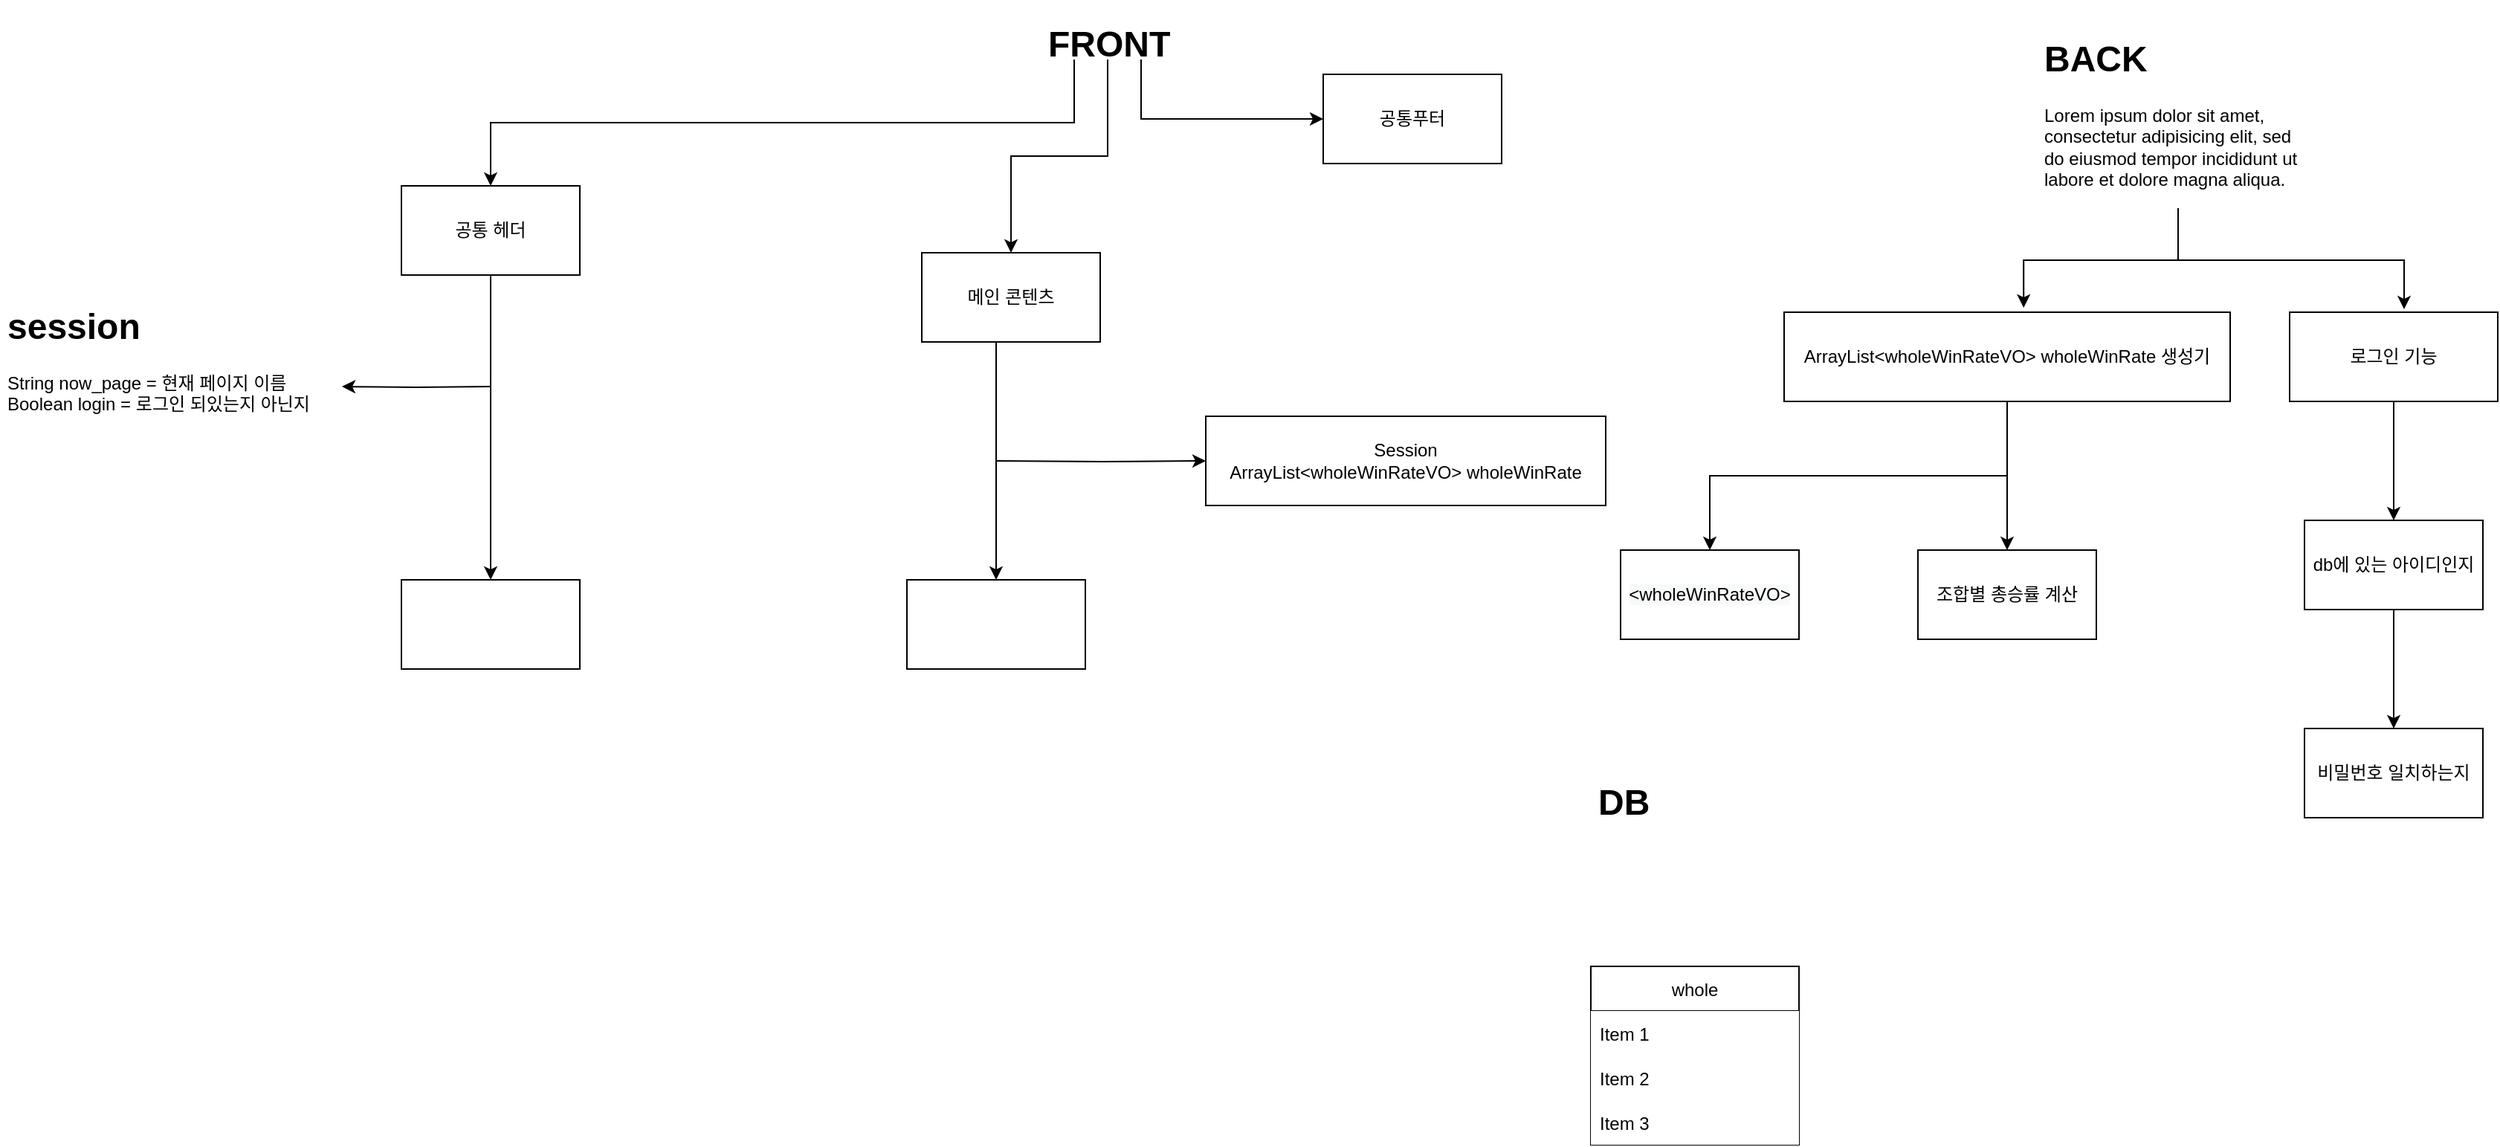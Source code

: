 <mxfile version="15.8.8" type="github" pages="4">
  <diagram id="C5RBs43oDa-KdzZeNtuy" name="메인페이지">
    <mxGraphModel dx="1422" dy="794" grid="1" gridSize="10" guides="1" tooltips="1" connect="1" arrows="1" fold="1" page="1" pageScale="1" pageWidth="827" pageHeight="1169" math="0" shadow="0">
      <root>
        <mxCell id="WIyWlLk6GJQsqaUBKTNV-0" />
        <mxCell id="WIyWlLk6GJQsqaUBKTNV-1" parent="WIyWlLk6GJQsqaUBKTNV-0" />
        <mxCell id="Go8Dk2ga-ugQ9zEmZqDj-33" style="edgeStyle=orthogonalEdgeStyle;rounded=0;orthogonalLoop=1;jettySize=auto;html=1;entryX=0.537;entryY=-0.05;entryDx=0;entryDy=0;entryPerimeter=0;" edge="1" parent="WIyWlLk6GJQsqaUBKTNV-1" source="juDBDlR05PbPrtpR-2eS-1" target="Go8Dk2ga-ugQ9zEmZqDj-25">
          <mxGeometry relative="1" as="geometry" />
        </mxCell>
        <mxCell id="Go8Dk2ga-ugQ9zEmZqDj-34" style="edgeStyle=orthogonalEdgeStyle;rounded=0;orthogonalLoop=1;jettySize=auto;html=1;entryX=0.55;entryY=-0.033;entryDx=0;entryDy=0;entryPerimeter=0;" edge="1" parent="WIyWlLk6GJQsqaUBKTNV-1" source="juDBDlR05PbPrtpR-2eS-1" target="Go8Dk2ga-ugQ9zEmZqDj-26">
          <mxGeometry relative="1" as="geometry" />
        </mxCell>
        <mxCell id="juDBDlR05PbPrtpR-2eS-1" value="&lt;h1&gt;BACK&lt;/h1&gt;&lt;p&gt;Lorem ipsum dolor sit amet, consectetur adipisicing elit, sed do eiusmod tempor incididunt ut labore et dolore magna aliqua.&lt;/p&gt;" style="text;html=1;strokeColor=none;fillColor=none;spacing=5;spacingTop=-20;whiteSpace=wrap;overflow=hidden;rounded=0;" vertex="1" parent="WIyWlLk6GJQsqaUBKTNV-1">
          <mxGeometry x="1680" y="150" width="190" height="120" as="geometry" />
        </mxCell>
        <mxCell id="Go8Dk2ga-ugQ9zEmZqDj-7" value="" style="group" vertex="1" connectable="0" parent="WIyWlLk6GJQsqaUBKTNV-1">
          <mxGeometry x="1380" y="650" width="190" height="250" as="geometry" />
        </mxCell>
        <mxCell id="Iai3zhB1diZm_DVqYomz-0" value="&lt;h1&gt;DB&lt;/h1&gt;&lt;p&gt;&lt;br&gt;&lt;/p&gt;" style="text;html=1;strokeColor=none;fillColor=none;spacing=5;spacingTop=-20;whiteSpace=wrap;overflow=hidden;rounded=0;" vertex="1" parent="Go8Dk2ga-ugQ9zEmZqDj-7">
          <mxGeometry width="190" height="120" as="geometry" />
        </mxCell>
        <mxCell id="Go8Dk2ga-ugQ9zEmZqDj-2" value="whole" style="swimlane;fontStyle=0;childLayout=stackLayout;horizontal=1;startSize=30;horizontalStack=0;resizeParent=1;resizeParentMax=0;resizeLast=0;collapsible=1;marginBottom=0;" vertex="1" parent="Go8Dk2ga-ugQ9zEmZqDj-7">
          <mxGeometry y="130" width="140" height="120" as="geometry" />
        </mxCell>
        <mxCell id="Go8Dk2ga-ugQ9zEmZqDj-3" value="Item 1" style="text;strokeColor=none;fillColor=default;align=left;verticalAlign=middle;spacingLeft=4;spacingRight=4;overflow=hidden;points=[[0,0.5],[1,0.5]];portConstraint=eastwest;rotatable=0;" vertex="1" parent="Go8Dk2ga-ugQ9zEmZqDj-2">
          <mxGeometry y="30" width="140" height="30" as="geometry" />
        </mxCell>
        <mxCell id="Go8Dk2ga-ugQ9zEmZqDj-4" value="Item 2" style="text;strokeColor=none;fillColor=default;align=left;verticalAlign=middle;spacingLeft=4;spacingRight=4;overflow=hidden;points=[[0,0.5],[1,0.5]];portConstraint=eastwest;rotatable=0;" vertex="1" parent="Go8Dk2ga-ugQ9zEmZqDj-2">
          <mxGeometry y="60" width="140" height="30" as="geometry" />
        </mxCell>
        <mxCell id="Go8Dk2ga-ugQ9zEmZqDj-5" value="Item 3" style="text;strokeColor=none;fillColor=default;align=left;verticalAlign=middle;spacingLeft=4;spacingRight=4;overflow=hidden;points=[[0,0.5],[1,0.5]];portConstraint=eastwest;rotatable=0;" vertex="1" parent="Go8Dk2ga-ugQ9zEmZqDj-2">
          <mxGeometry y="90" width="140" height="30" as="geometry" />
        </mxCell>
        <mxCell id="Go8Dk2ga-ugQ9zEmZqDj-11" value="" style="edgeStyle=orthogonalEdgeStyle;rounded=0;orthogonalLoop=1;jettySize=auto;html=1;exitX=0.25;exitY=1;exitDx=0;exitDy=0;" edge="1" parent="WIyWlLk6GJQsqaUBKTNV-1" source="juDBDlR05PbPrtpR-2eS-0" target="Go8Dk2ga-ugQ9zEmZqDj-10">
          <mxGeometry relative="1" as="geometry" />
        </mxCell>
        <mxCell id="Go8Dk2ga-ugQ9zEmZqDj-13" value="" style="edgeStyle=orthogonalEdgeStyle;rounded=0;orthogonalLoop=1;jettySize=auto;html=1;" edge="1" parent="WIyWlLk6GJQsqaUBKTNV-1" source="juDBDlR05PbPrtpR-2eS-0" target="Go8Dk2ga-ugQ9zEmZqDj-12">
          <mxGeometry relative="1" as="geometry" />
        </mxCell>
        <mxCell id="Go8Dk2ga-ugQ9zEmZqDj-15" value="" style="edgeStyle=orthogonalEdgeStyle;rounded=0;orthogonalLoop=1;jettySize=auto;html=1;exitX=0.75;exitY=1;exitDx=0;exitDy=0;entryX=0;entryY=0.5;entryDx=0;entryDy=0;" edge="1" parent="WIyWlLk6GJQsqaUBKTNV-1" source="juDBDlR05PbPrtpR-2eS-0" target="Go8Dk2ga-ugQ9zEmZqDj-14">
          <mxGeometry relative="1" as="geometry" />
        </mxCell>
        <mxCell id="juDBDlR05PbPrtpR-2eS-0" value="&lt;h1&gt;FRONT&lt;/h1&gt;" style="text;html=1;strokeColor=none;fillColor=none;spacing=5;spacingTop=-20;whiteSpace=wrap;overflow=hidden;rounded=0;" vertex="1" parent="WIyWlLk6GJQsqaUBKTNV-1">
          <mxGeometry x="1010" y="140" width="90" height="30" as="geometry" />
        </mxCell>
        <mxCell id="Go8Dk2ga-ugQ9zEmZqDj-17" value="" style="edgeStyle=orthogonalEdgeStyle;rounded=0;orthogonalLoop=1;jettySize=auto;html=1;" edge="1" parent="WIyWlLk6GJQsqaUBKTNV-1" target="Go8Dk2ga-ugQ9zEmZqDj-18">
          <mxGeometry relative="1" as="geometry">
            <mxPoint x="640" y="390" as="sourcePoint" />
            <mxPoint x="547" y="380" as="targetPoint" />
          </mxGeometry>
        </mxCell>
        <mxCell id="Go8Dk2ga-ugQ9zEmZqDj-20" value="" style="edgeStyle=orthogonalEdgeStyle;rounded=0;orthogonalLoop=1;jettySize=auto;html=1;" edge="1" parent="WIyWlLk6GJQsqaUBKTNV-1" source="Go8Dk2ga-ugQ9zEmZqDj-10" target="Go8Dk2ga-ugQ9zEmZqDj-19">
          <mxGeometry relative="1" as="geometry" />
        </mxCell>
        <mxCell id="Go8Dk2ga-ugQ9zEmZqDj-10" value="공통 헤더" style="whiteSpace=wrap;html=1;fillColor=default;" vertex="1" parent="WIyWlLk6GJQsqaUBKTNV-1">
          <mxGeometry x="580" y="255" width="120" height="60" as="geometry" />
        </mxCell>
        <mxCell id="Go8Dk2ga-ugQ9zEmZqDj-22" value="" style="edgeStyle=orthogonalEdgeStyle;rounded=0;orthogonalLoop=1;jettySize=auto;html=1;" edge="1" parent="WIyWlLk6GJQsqaUBKTNV-1" source="Go8Dk2ga-ugQ9zEmZqDj-12" target="Go8Dk2ga-ugQ9zEmZqDj-21">
          <mxGeometry relative="1" as="geometry">
            <Array as="points">
              <mxPoint x="980" y="390" />
              <mxPoint x="980" y="390" />
            </Array>
          </mxGeometry>
        </mxCell>
        <mxCell id="Go8Dk2ga-ugQ9zEmZqDj-12" value="메인 콘텐츠" style="whiteSpace=wrap;html=1;fillColor=default;" vertex="1" parent="WIyWlLk6GJQsqaUBKTNV-1">
          <mxGeometry x="930" y="300" width="120" height="60" as="geometry" />
        </mxCell>
        <mxCell id="Go8Dk2ga-ugQ9zEmZqDj-14" value="공통푸터" style="whiteSpace=wrap;html=1;fillColor=default;" vertex="1" parent="WIyWlLk6GJQsqaUBKTNV-1">
          <mxGeometry x="1200" y="180" width="120" height="60" as="geometry" />
        </mxCell>
        <mxCell id="Go8Dk2ga-ugQ9zEmZqDj-18" value="&lt;h1&gt;session&lt;/h1&gt;&lt;div&gt;String now_page = 현재 페이지 이름&lt;/div&gt;&lt;div&gt;Boolean login = 로그인 되있는지 아닌지&lt;/div&gt;" style="text;html=1;strokeColor=none;fillColor=default;spacing=5;spacingTop=-20;whiteSpace=wrap;overflow=hidden;rounded=0;" vertex="1" parent="WIyWlLk6GJQsqaUBKTNV-1">
          <mxGeometry x="310" y="330" width="230" height="120" as="geometry" />
        </mxCell>
        <mxCell id="Go8Dk2ga-ugQ9zEmZqDj-19" value="" style="whiteSpace=wrap;html=1;" vertex="1" parent="WIyWlLk6GJQsqaUBKTNV-1">
          <mxGeometry x="580" y="520" width="120" height="60" as="geometry" />
        </mxCell>
        <mxCell id="Go8Dk2ga-ugQ9zEmZqDj-24" value="" style="edgeStyle=orthogonalEdgeStyle;rounded=0;orthogonalLoop=1;jettySize=auto;html=1;" edge="1" parent="WIyWlLk6GJQsqaUBKTNV-1" target="Go8Dk2ga-ugQ9zEmZqDj-23">
          <mxGeometry relative="1" as="geometry">
            <mxPoint x="980" y="440" as="sourcePoint" />
          </mxGeometry>
        </mxCell>
        <mxCell id="Go8Dk2ga-ugQ9zEmZqDj-21" value="" style="whiteSpace=wrap;html=1;" vertex="1" parent="WIyWlLk6GJQsqaUBKTNV-1">
          <mxGeometry x="920" y="520" width="120" height="60" as="geometry" />
        </mxCell>
        <mxCell id="Go8Dk2ga-ugQ9zEmZqDj-23" value="Session&lt;br&gt;ArrayList&amp;lt;wholeWinRateVO&amp;gt; wholeWinRate" style="whiteSpace=wrap;html=1;" vertex="1" parent="WIyWlLk6GJQsqaUBKTNV-1">
          <mxGeometry x="1121" y="410" width="269" height="60" as="geometry" />
        </mxCell>
        <mxCell id="Go8Dk2ga-ugQ9zEmZqDj-36" value="" style="edgeStyle=orthogonalEdgeStyle;rounded=0;orthogonalLoop=1;jettySize=auto;html=1;" edge="1" parent="WIyWlLk6GJQsqaUBKTNV-1" source="Go8Dk2ga-ugQ9zEmZqDj-25" target="Go8Dk2ga-ugQ9zEmZqDj-35">
          <mxGeometry relative="1" as="geometry" />
        </mxCell>
        <mxCell id="Go8Dk2ga-ugQ9zEmZqDj-38" value="" style="edgeStyle=orthogonalEdgeStyle;rounded=0;orthogonalLoop=1;jettySize=auto;html=1;" edge="1" parent="WIyWlLk6GJQsqaUBKTNV-1" source="Go8Dk2ga-ugQ9zEmZqDj-25" target="Go8Dk2ga-ugQ9zEmZqDj-37">
          <mxGeometry relative="1" as="geometry" />
        </mxCell>
        <mxCell id="Go8Dk2ga-ugQ9zEmZqDj-25" value="&lt;span&gt;ArrayList&amp;lt;wholeWinRateVO&amp;gt; wholeWinRate 생성기&lt;/span&gt;" style="rounded=0;whiteSpace=wrap;html=1;fillColor=default;" vertex="1" parent="WIyWlLk6GJQsqaUBKTNV-1">
          <mxGeometry x="1510" y="340" width="300" height="60" as="geometry" />
        </mxCell>
        <mxCell id="Go8Dk2ga-ugQ9zEmZqDj-28" value="" style="edgeStyle=orthogonalEdgeStyle;rounded=0;orthogonalLoop=1;jettySize=auto;html=1;" edge="1" parent="WIyWlLk6GJQsqaUBKTNV-1" source="Go8Dk2ga-ugQ9zEmZqDj-26" target="Go8Dk2ga-ugQ9zEmZqDj-27">
          <mxGeometry relative="1" as="geometry" />
        </mxCell>
        <mxCell id="Go8Dk2ga-ugQ9zEmZqDj-26" value="&lt;span&gt;로그인 기능&lt;/span&gt;" style="rounded=0;whiteSpace=wrap;html=1;fillColor=default;" vertex="1" parent="WIyWlLk6GJQsqaUBKTNV-1">
          <mxGeometry x="1850" y="340" width="140" height="60" as="geometry" />
        </mxCell>
        <mxCell id="Go8Dk2ga-ugQ9zEmZqDj-30" value="" style="edgeStyle=orthogonalEdgeStyle;rounded=0;orthogonalLoop=1;jettySize=auto;html=1;" edge="1" parent="WIyWlLk6GJQsqaUBKTNV-1" source="Go8Dk2ga-ugQ9zEmZqDj-27" target="Go8Dk2ga-ugQ9zEmZqDj-29">
          <mxGeometry relative="1" as="geometry" />
        </mxCell>
        <mxCell id="Go8Dk2ga-ugQ9zEmZqDj-27" value="db에 있는 아이디인지" style="whiteSpace=wrap;html=1;rounded=0;" vertex="1" parent="WIyWlLk6GJQsqaUBKTNV-1">
          <mxGeometry x="1860" y="480" width="120" height="60" as="geometry" />
        </mxCell>
        <mxCell id="Go8Dk2ga-ugQ9zEmZqDj-29" value="비밀번호 일치하는지" style="whiteSpace=wrap;html=1;rounded=0;" vertex="1" parent="WIyWlLk6GJQsqaUBKTNV-1">
          <mxGeometry x="1860" y="620" width="120" height="60" as="geometry" />
        </mxCell>
        <mxCell id="Go8Dk2ga-ugQ9zEmZqDj-35" value="&#xa;&#xa;&lt;span style=&quot;color: rgb(0, 0, 0); font-family: helvetica; font-size: 12px; font-style: normal; font-weight: 400; letter-spacing: normal; text-align: center; text-indent: 0px; text-transform: none; word-spacing: 0px; background-color: rgb(248, 249, 250); display: inline; float: none;&quot;&gt;&amp;lt;wholeWinRateVO&amp;gt;&lt;/span&gt;&#xa;&#xa;" style="whiteSpace=wrap;html=1;rounded=0;" vertex="1" parent="WIyWlLk6GJQsqaUBKTNV-1">
          <mxGeometry x="1400" y="500" width="120" height="60" as="geometry" />
        </mxCell>
        <mxCell id="Go8Dk2ga-ugQ9zEmZqDj-37" value="조합별 총승률 계산" style="whiteSpace=wrap;html=1;rounded=0;" vertex="1" parent="WIyWlLk6GJQsqaUBKTNV-1">
          <mxGeometry x="1600" y="500" width="120" height="60" as="geometry" />
        </mxCell>
      </root>
    </mxGraphModel>
  </diagram>
  <diagram id="UYFXQQRq7ypbyOYC4V2F" name="library">
    <mxGraphModel dx="1422" dy="794" grid="1" gridSize="10" guides="1" tooltips="1" connect="1" arrows="1" fold="1" page="1" pageScale="1" pageWidth="827" pageHeight="1169" math="0" shadow="0">
      <root>
        <mxCell id="m0dcmaJG7GQt757oqea4-0" />
        <mxCell id="m0dcmaJG7GQt757oqea4-1" parent="m0dcmaJG7GQt757oqea4-0" />
        <mxCell id="m0dcmaJG7GQt757oqea4-2" value="&lt;h1&gt;LolBotDAO&lt;/h1&gt;&lt;div&gt;&lt;br&gt;&lt;/div&gt;&lt;div&gt;&lt;span style=&quot;text-align: center&quot;&gt;#wholeWinRate(num,pan,winrate)&lt;/span&gt;&lt;br&gt;&lt;/div&gt;&lt;div&gt;&lt;span style=&quot;text-align: center&quot;&gt;-&lt;/span&gt;&lt;/div&gt;" style="text;html=1;strokeColor=none;fillColor=default;spacing=5;spacingTop=-20;whiteSpace=wrap;overflow=hidden;rounded=0;" parent="m0dcmaJG7GQt757oqea4-1" vertex="1">
          <mxGeometry x="50" y="40" width="440" height="360" as="geometry" />
        </mxCell>
      </root>
    </mxGraphModel>
  </diagram>
  <diagram id="1ovnKv77eU58ezn6nts-" name="학습계획">
    <mxGraphModel dx="1422" dy="794" grid="1" gridSize="10" guides="1" tooltips="1" connect="1" arrows="1" fold="1" page="1" pageScale="1" pageWidth="827" pageHeight="1169" math="0" shadow="0">
      <root>
        <mxCell id="-Ay7j5cqlT5rpfS_3y4O-0" />
        <mxCell id="-Ay7j5cqlT5rpfS_3y4O-1" parent="-Ay7j5cqlT5rpfS_3y4O-0" />
        <mxCell id="-Ay7j5cqlT5rpfS_3y4O-2" value="" style="edgeStyle=orthogonalEdgeStyle;rounded=0;orthogonalLoop=1;jettySize=auto;html=1;" parent="-Ay7j5cqlT5rpfS_3y4O-1" source="-Ay7j5cqlT5rpfS_3y4O-4" target="-Ay7j5cqlT5rpfS_3y4O-6" edge="1">
          <mxGeometry relative="1" as="geometry" />
        </mxCell>
        <mxCell id="-Ay7j5cqlT5rpfS_3y4O-3" value="" style="edgeStyle=orthogonalEdgeStyle;rounded=0;orthogonalLoop=1;jettySize=auto;html=1;" parent="-Ay7j5cqlT5rpfS_3y4O-1" source="-Ay7j5cqlT5rpfS_3y4O-4" target="-Ay7j5cqlT5rpfS_3y4O-7" edge="1">
          <mxGeometry relative="1" as="geometry" />
        </mxCell>
        <mxCell id="-Ay7j5cqlT5rpfS_3y4O-4" value="스프링" style="rounded=0;whiteSpace=wrap;html=1;" parent="-Ay7j5cqlT5rpfS_3y4O-1" vertex="1">
          <mxGeometry x="1570" y="170" width="120" height="60" as="geometry" />
        </mxCell>
        <mxCell id="qhhPkx3YLYWhLmvEUUN_-1" value="" style="edgeStyle=orthogonalEdgeStyle;rounded=0;orthogonalLoop=1;jettySize=auto;html=1;" edge="1" parent="-Ay7j5cqlT5rpfS_3y4O-1" source="-Ay7j5cqlT5rpfS_3y4O-5" target="qhhPkx3YLYWhLmvEUUN_-0">
          <mxGeometry relative="1" as="geometry" />
        </mxCell>
        <mxCell id="-Ay7j5cqlT5rpfS_3y4O-5" value="스프링부트" style="rounded=0;whiteSpace=wrap;html=1;" parent="-Ay7j5cqlT5rpfS_3y4O-1" vertex="1">
          <mxGeometry x="1870" y="170" width="120" height="60" as="geometry" />
        </mxCell>
        <mxCell id="ou7F8AiTpl2U-ayl7Uk4-1" value="" style="edgeStyle=orthogonalEdgeStyle;rounded=0;orthogonalLoop=1;jettySize=auto;html=1;" edge="1" parent="-Ay7j5cqlT5rpfS_3y4O-1" source="-Ay7j5cqlT5rpfS_3y4O-6" target="ou7F8AiTpl2U-ayl7Uk4-0">
          <mxGeometry relative="1" as="geometry" />
        </mxCell>
        <mxCell id="-Ay7j5cqlT5rpfS_3y4O-6" value="인프런" style="whiteSpace=wrap;html=1;rounded=0;" parent="-Ay7j5cqlT5rpfS_3y4O-1" vertex="1">
          <mxGeometry x="1470" y="320" width="120" height="60" as="geometry" />
        </mxCell>
        <mxCell id="-Ay7j5cqlT5rpfS_3y4O-7" value="패캠" style="whiteSpace=wrap;html=1;rounded=0;" parent="-Ay7j5cqlT5rpfS_3y4O-1" vertex="1">
          <mxGeometry x="1640" y="320" width="120" height="60" as="geometry" />
        </mxCell>
        <mxCell id="kb1CqcI8skcnW0WihZfF-1" value="" style="edgeStyle=orthogonalEdgeStyle;rounded=0;orthogonalLoop=1;jettySize=auto;html=1;" edge="1" parent="-Ay7j5cqlT5rpfS_3y4O-1" source="ou7F8AiTpl2U-ayl7Uk4-0" target="kb1CqcI8skcnW0WihZfF-0">
          <mxGeometry relative="1" as="geometry" />
        </mxCell>
        <mxCell id="ou7F8AiTpl2U-ayl7Uk4-0" value="스프링입문&lt;br&gt;28강 5.5시간" style="whiteSpace=wrap;html=1;rounded=0;" vertex="1" parent="-Ay7j5cqlT5rpfS_3y4O-1">
          <mxGeometry x="1390" y="460" width="120" height="60" as="geometry" />
        </mxCell>
        <mxCell id="kb1CqcI8skcnW0WihZfF-3" value="" style="edgeStyle=orthogonalEdgeStyle;rounded=0;orthogonalLoop=1;jettySize=auto;html=1;" edge="1" parent="-Ay7j5cqlT5rpfS_3y4O-1" source="kb1CqcI8skcnW0WihZfF-0" target="kb1CqcI8skcnW0WihZfF-2">
          <mxGeometry relative="1" as="geometry" />
        </mxCell>
        <mxCell id="kb1CqcI8skcnW0WihZfF-0" value="스프링 핵심 원리&lt;br&gt;65강 12시간" style="whiteSpace=wrap;html=1;rounded=0;" vertex="1" parent="-Ay7j5cqlT5rpfS_3y4O-1">
          <mxGeometry x="1390" y="600" width="120" height="60" as="geometry" />
        </mxCell>
        <mxCell id="kb1CqcI8skcnW0WihZfF-5" value="" style="edgeStyle=orthogonalEdgeStyle;rounded=0;orthogonalLoop=1;jettySize=auto;html=1;" edge="1" parent="-Ay7j5cqlT5rpfS_3y4O-1" source="kb1CqcI8skcnW0WihZfF-2" target="kb1CqcI8skcnW0WihZfF-4">
          <mxGeometry relative="1" as="geometry" />
        </mxCell>
        <mxCell id="kb1CqcI8skcnW0WihZfF-2" value="http웹 기본 지식&lt;br&gt;41강 6시간" style="whiteSpace=wrap;html=1;rounded=0;" vertex="1" parent="-Ay7j5cqlT5rpfS_3y4O-1">
          <mxGeometry x="1390" y="740" width="120" height="60" as="geometry" />
        </mxCell>
        <mxCell id="kb1CqcI8skcnW0WihZfF-9" value="" style="edgeStyle=orthogonalEdgeStyle;rounded=0;orthogonalLoop=1;jettySize=auto;html=1;" edge="1" parent="-Ay7j5cqlT5rpfS_3y4O-1" source="kb1CqcI8skcnW0WihZfF-4" target="kb1CqcI8skcnW0WihZfF-8">
          <mxGeometry relative="1" as="geometry" />
        </mxCell>
        <mxCell id="kb1CqcI8skcnW0WihZfF-4" value="spring MVC part1&lt;br&gt;72강 15시간" style="whiteSpace=wrap;html=1;rounded=0;" vertex="1" parent="-Ay7j5cqlT5rpfS_3y4O-1">
          <mxGeometry x="1390" y="880" width="120" height="60" as="geometry" />
        </mxCell>
        <mxCell id="kb1CqcI8skcnW0WihZfF-11" value="" style="edgeStyle=orthogonalEdgeStyle;rounded=0;orthogonalLoop=1;jettySize=auto;html=1;" edge="1" parent="-Ay7j5cqlT5rpfS_3y4O-1" source="kb1CqcI8skcnW0WihZfF-8" target="kb1CqcI8skcnW0WihZfF-10">
          <mxGeometry relative="1" as="geometry" />
        </mxCell>
        <mxCell id="kb1CqcI8skcnW0WihZfF-8" value="spring MVC part2&lt;br&gt;129강 21시간" style="whiteSpace=wrap;html=1;rounded=0;" vertex="1" parent="-Ay7j5cqlT5rpfS_3y4O-1">
          <mxGeometry x="1390" y="1020" width="120" height="60" as="geometry" />
        </mxCell>
        <mxCell id="kb1CqcI8skcnW0WihZfF-10" value="스프링 고급&lt;br&gt;125강 17시간" style="whiteSpace=wrap;html=1;rounded=0;" vertex="1" parent="-Ay7j5cqlT5rpfS_3y4O-1">
          <mxGeometry x="1390" y="1160" width="120" height="60" as="geometry" />
        </mxCell>
        <mxCell id="qhhPkx3YLYWhLmvEUUN_-3" value="" style="edgeStyle=orthogonalEdgeStyle;rounded=0;orthogonalLoop=1;jettySize=auto;html=1;" edge="1" parent="-Ay7j5cqlT5rpfS_3y4O-1" source="qhhPkx3YLYWhLmvEUUN_-0" target="qhhPkx3YLYWhLmvEUUN_-2">
          <mxGeometry relative="1" as="geometry" />
        </mxCell>
        <mxCell id="qhhPkx3YLYWhLmvEUUN_-0" value="JPA&lt;br&gt;54강 16시간" style="whiteSpace=wrap;html=1;rounded=0;" vertex="1" parent="-Ay7j5cqlT5rpfS_3y4O-1">
          <mxGeometry x="1870" y="310" width="120" height="60" as="geometry" />
        </mxCell>
        <mxCell id="qhhPkx3YLYWhLmvEUUN_-5" value="" style="edgeStyle=orthogonalEdgeStyle;rounded=0;orthogonalLoop=1;jettySize=auto;html=1;" edge="1" parent="-Ay7j5cqlT5rpfS_3y4O-1" source="qhhPkx3YLYWhLmvEUUN_-2" target="qhhPkx3YLYWhLmvEUUN_-4">
          <mxGeometry relative="1" as="geometry" />
        </mxCell>
        <mxCell id="qhhPkx3YLYWhLmvEUUN_-2" value="JPA2&lt;br&gt;36강 7시간" style="whiteSpace=wrap;html=1;rounded=0;" vertex="1" parent="-Ay7j5cqlT5rpfS_3y4O-1">
          <mxGeometry x="1870" y="450" width="120" height="60" as="geometry" />
        </mxCell>
        <mxCell id="qhhPkx3YLYWhLmvEUUN_-7" value="" style="edgeStyle=orthogonalEdgeStyle;rounded=0;orthogonalLoop=1;jettySize=auto;html=1;" edge="1" parent="-Ay7j5cqlT5rpfS_3y4O-1" source="qhhPkx3YLYWhLmvEUUN_-4" target="qhhPkx3YLYWhLmvEUUN_-6">
          <mxGeometry relative="1" as="geometry" />
        </mxCell>
        <mxCell id="qhhPkx3YLYWhLmvEUUN_-4" value="JPA3&lt;br&gt;24강 6시간" style="whiteSpace=wrap;html=1;rounded=0;" vertex="1" parent="-Ay7j5cqlT5rpfS_3y4O-1">
          <mxGeometry x="1870" y="590" width="120" height="60" as="geometry" />
        </mxCell>
        <mxCell id="qhhPkx3YLYWhLmvEUUN_-9" value="" style="edgeStyle=orthogonalEdgeStyle;rounded=0;orthogonalLoop=1;jettySize=auto;html=1;" edge="1" parent="-Ay7j5cqlT5rpfS_3y4O-1" source="qhhPkx3YLYWhLmvEUUN_-6" target="qhhPkx3YLYWhLmvEUUN_-8">
          <mxGeometry relative="1" as="geometry" />
        </mxCell>
        <mxCell id="qhhPkx3YLYWhLmvEUUN_-6" value="JPA&lt;br&gt;32강 7시간" style="whiteSpace=wrap;html=1;rounded=0;" vertex="1" parent="-Ay7j5cqlT5rpfS_3y4O-1">
          <mxGeometry x="1870" y="730" width="120" height="60" as="geometry" />
        </mxCell>
        <mxCell id="qhhPkx3YLYWhLmvEUUN_-8" value="QUERY DS&lt;br&gt;41강 6시간" style="whiteSpace=wrap;html=1;rounded=0;" vertex="1" parent="-Ay7j5cqlT5rpfS_3y4O-1">
          <mxGeometry x="1870" y="870" width="120" height="60" as="geometry" />
        </mxCell>
        <mxCell id="qhhPkx3YLYWhLmvEUUN_-12" value="" style="edgeStyle=orthogonalEdgeStyle;rounded=0;orthogonalLoop=1;jettySize=auto;html=1;" edge="1" parent="-Ay7j5cqlT5rpfS_3y4O-1" source="qhhPkx3YLYWhLmvEUUN_-10" target="qhhPkx3YLYWhLmvEUUN_-11">
          <mxGeometry relative="1" as="geometry" />
        </mxCell>
        <mxCell id="qhhPkx3YLYWhLmvEUUN_-14" value="" style="edgeStyle=orthogonalEdgeStyle;rounded=0;orthogonalLoop=1;jettySize=auto;html=1;" edge="1" parent="-Ay7j5cqlT5rpfS_3y4O-1" source="qhhPkx3YLYWhLmvEUUN_-10" target="qhhPkx3YLYWhLmvEUUN_-13">
          <mxGeometry relative="1" as="geometry" />
        </mxCell>
        <mxCell id="qhhPkx3YLYWhLmvEUUN_-10" value="개인프로젝트" style="rounded=0;whiteSpace=wrap;html=1;" vertex="1" parent="-Ay7j5cqlT5rpfS_3y4O-1">
          <mxGeometry x="1000" y="170" width="120" height="60" as="geometry" />
        </mxCell>
        <mxCell id="qhhPkx3YLYWhLmvEUUN_-11" value="페이지 구성" style="whiteSpace=wrap;html=1;rounded=0;" vertex="1" parent="-Ay7j5cqlT5rpfS_3y4O-1">
          <mxGeometry x="650" y="480" width="120" height="60" as="geometry" />
        </mxCell>
        <mxCell id="qhhPkx3YLYWhLmvEUUN_-16" value="" style="edgeStyle=orthogonalEdgeStyle;rounded=0;orthogonalLoop=1;jettySize=auto;html=1;" edge="1" parent="-Ay7j5cqlT5rpfS_3y4O-1" source="qhhPkx3YLYWhLmvEUUN_-13" target="qhhPkx3YLYWhLmvEUUN_-15">
          <mxGeometry relative="1" as="geometry" />
        </mxCell>
        <mxCell id="qhhPkx3YLYWhLmvEUUN_-13" value="백엔드 기능" style="whiteSpace=wrap;html=1;rounded=0;" vertex="1" parent="-Ay7j5cqlT5rpfS_3y4O-1">
          <mxGeometry x="1100" y="350" width="120" height="60" as="geometry" />
        </mxCell>
        <mxCell id="qhhPkx3YLYWhLmvEUUN_-15" value="" style="whiteSpace=wrap;html=1;rounded=0;" vertex="1" parent="-Ay7j5cqlT5rpfS_3y4O-1">
          <mxGeometry x="880" y="490" width="120" height="60" as="geometry" />
        </mxCell>
        <mxCell id="MVOwXxy9cA6bkc5pj53j-0" value="&lt;h1&gt;460강&lt;/h1&gt;&lt;h1&gt;76시간&lt;/h1&gt;&lt;div&gt;&lt;br&gt;&lt;/div&gt;" style="text;html=1;strokeColor=none;fillColor=none;spacing=5;spacingTop=-20;whiteSpace=wrap;overflow=hidden;rounded=0;" vertex="1" parent="-Ay7j5cqlT5rpfS_3y4O-1">
          <mxGeometry x="1380" y="280" width="190" height="120" as="geometry" />
        </mxCell>
        <mxCell id="MVOwXxy9cA6bkc5pj53j-2" value="&lt;h1&gt;187강&lt;/h1&gt;&lt;h1&gt;42시간&lt;/h1&gt;&lt;div&gt;&lt;br&gt;&lt;/div&gt;" style="text;html=1;strokeColor=none;fillColor=none;spacing=5;spacingTop=-20;whiteSpace=wrap;overflow=hidden;rounded=0;" vertex="1" parent="-Ay7j5cqlT5rpfS_3y4O-1">
          <mxGeometry x="2020" y="220" width="190" height="120" as="geometry" />
        </mxCell>
        <mxCell id="MVOwXxy9cA6bkc5pj53j-3" value="&lt;h1&gt;22강&lt;/h1&gt;" style="text;html=1;strokeColor=none;fillColor=none;spacing=5;spacingTop=-20;whiteSpace=wrap;overflow=hidden;rounded=0;" vertex="1" parent="-Ay7j5cqlT5rpfS_3y4O-1">
          <mxGeometry x="1670" y="370" width="190" height="120" as="geometry" />
        </mxCell>
        <mxCell id="MVOwXxy9cA6bkc5pj53j-4" value="오라클" style="rounded=0;whiteSpace=wrap;html=1;" vertex="1" parent="-Ay7j5cqlT5rpfS_3y4O-1">
          <mxGeometry x="2280" y="170" width="120" height="60" as="geometry" />
        </mxCell>
      </root>
    </mxGraphModel>
  </diagram>
  <diagram id="WWKBqUFRkZdPQ1QMfU0Q" name="전체db">
    <mxGraphModel dx="1422" dy="794" grid="1" gridSize="10" guides="1" tooltips="1" connect="1" arrows="1" fold="1" page="1" pageScale="1" pageWidth="827" pageHeight="1169" math="0" shadow="0">
      <root>
        <mxCell id="8qqPZl29MkzZxOtjzXIS-0" />
        <mxCell id="8qqPZl29MkzZxOtjzXIS-1" parent="8qqPZl29MkzZxOtjzXIS-0" />
      </root>
    </mxGraphModel>
  </diagram>
</mxfile>

